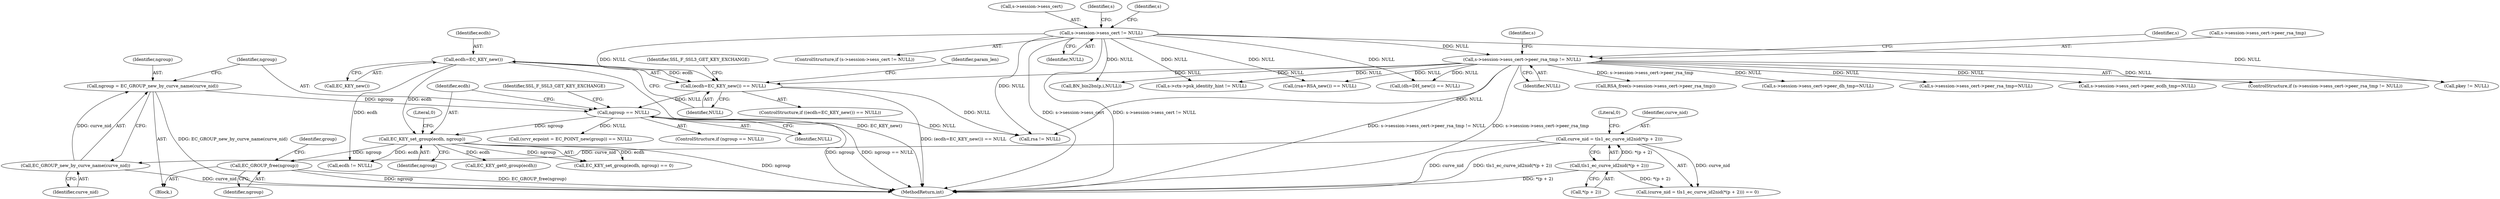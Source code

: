 digraph "0_openssl_ce325c60c74b0fa784f5872404b722e120e5cab0_0@API" {
"1001280" [label="(Call,EC_GROUP_free(ngroup))"];
"1001271" [label="(Call,EC_KEY_set_group(ecdh, ngroup))"];
"1001206" [label="(Call,ecdh=EC_KEY_new())"];
"1001261" [label="(Call,ngroup == NULL)"];
"1001256" [label="(Call,ngroup = EC_GROUP_new_by_curve_name(curve_nid))"];
"1001258" [label="(Call,EC_GROUP_new_by_curve_name(curve_nid))"];
"1001240" [label="(Call,curve_nid = tls1_ec_curve_id2nid(*(p + 2)))"];
"1001242" [label="(Call,tls1_ec_curve_id2nid(*(p + 2)))"];
"1001205" [label="(Call,(ecdh=EC_KEY_new()) == NULL)"];
"1000290" [label="(Call,s->session->sess_cert != NULL)"];
"1000299" [label="(Call,s->session->sess_cert->peer_rsa_tmp != NULL)"];
"1001779" [label="(Call,ecdh != NULL)"];
"1000552" [label="(Call,BN_bin2bn(p,i,NULL))"];
"1000317" [label="(Call,s->session->sess_cert->peer_rsa_tmp=NULL)"];
"1001207" [label="(Identifier,ecdh)"];
"1000291" [label="(Call,s->session->sess_cert)"];
"1000330" [label="(Identifier,s)"];
"1001259" [label="(Identifier,curve_nid)"];
"1001262" [label="(Identifier,ngroup)"];
"1000466" [label="(Call,s->ctx->psk_identity_hint != NULL)"];
"1001204" [label="(ControlStructure,if ((ecdh=EC_KEY_new()) == NULL))"];
"1001205" [label="(Call,(ecdh=EC_KEY_new()) == NULL)"];
"1001273" [label="(Identifier,ngroup)"];
"1001256" [label="(Call,ngroup = EC_GROUP_new_by_curve_name(curve_nid))"];
"1001442" [label="(Call,pkey != NULL)"];
"1001258" [label="(Call,EC_GROUP_new_by_curve_name(curve_nid))"];
"1000369" [label="(Call,s->session->sess_cert->peer_ecdh_tmp=NULL)"];
"1000298" [label="(ControlStructure,if (s->session->sess_cert->peer_rsa_tmp != NULL))"];
"1001216" [label="(Identifier,param_len)"];
"1001284" [label="(Call,EC_KEY_get0_group(ecdh))"];
"1001247" [label="(Literal,0)"];
"1000290" [label="(Call,s->session->sess_cert != NULL)"];
"1001270" [label="(Call,EC_KEY_set_group(ecdh, ngroup) == 0)"];
"1001313" [label="(Call,(srvr_ecpoint = EC_POINT_new(group)) == NULL)"];
"1001260" [label="(ControlStructure,if (ngroup == NULL))"];
"1000296" [label="(Identifier,NULL)"];
"1001790" [label="(MethodReturn,int)"];
"1001263" [label="(Identifier,NULL)"];
"1001240" [label="(Call,curve_nid = tls1_ec_curve_id2nid(*(p + 2)))"];
"1001241" [label="(Identifier,curve_nid)"];
"1001206" [label="(Call,ecdh=EC_KEY_new())"];
"1001209" [label="(Identifier,NULL)"];
"1001272" [label="(Identifier,ecdh)"];
"1000955" [label="(Call,(dh=DH_new()) == NULL)"];
"1001242" [label="(Call,tls1_ec_curve_id2nid(*(p + 2)))"];
"1000289" [label="(ControlStructure,if (s->session->sess_cert != NULL))"];
"1000307" [label="(Identifier,NULL)"];
"1001283" [label="(Identifier,group)"];
"1000799" [label="(Call,(rsa=RSA_new()) == NULL)"];
"1000313" [label="(Identifier,s)"];
"1000303" [label="(Identifier,s)"];
"1000299" [label="(Call,s->session->sess_cert->peer_rsa_tmp != NULL)"];
"1001281" [label="(Identifier,ngroup)"];
"1001266" [label="(Identifier,SSL_F_SSL3_GET_KEY_EXCHANGE)"];
"1001257" [label="(Identifier,ngroup)"];
"1001280" [label="(Call,EC_GROUP_free(ngroup))"];
"1001763" [label="(Call,rsa != NULL)"];
"1000300" [label="(Call,s->session->sess_cert->peer_rsa_tmp)"];
"1001201" [label="(Block,)"];
"1001208" [label="(Call,EC_KEY_new())"];
"1000309" [label="(Call,RSA_free(s->session->sess_cert->peer_rsa_tmp))"];
"1001243" [label="(Call,*(p + 2))"];
"1001212" [label="(Identifier,SSL_F_SSL3_GET_KEY_EXCHANGE)"];
"1001274" [label="(Literal,0)"];
"1000383" [label="(Identifier,s)"];
"1001271" [label="(Call,EC_KEY_set_group(ecdh, ngroup))"];
"1001261" [label="(Call,ngroup == NULL)"];
"1000343" [label="(Call,s->session->sess_cert->peer_dh_tmp=NULL)"];
"1001239" [label="(Call,(curve_nid = tls1_ec_curve_id2nid(*(p + 2))) == 0)"];
"1001280" -> "1001201"  [label="AST: "];
"1001280" -> "1001281"  [label="CFG: "];
"1001281" -> "1001280"  [label="AST: "];
"1001283" -> "1001280"  [label="CFG: "];
"1001280" -> "1001790"  [label="DDG: EC_GROUP_free(ngroup)"];
"1001280" -> "1001790"  [label="DDG: ngroup"];
"1001271" -> "1001280"  [label="DDG: ngroup"];
"1001271" -> "1001270"  [label="AST: "];
"1001271" -> "1001273"  [label="CFG: "];
"1001272" -> "1001271"  [label="AST: "];
"1001273" -> "1001271"  [label="AST: "];
"1001274" -> "1001271"  [label="CFG: "];
"1001271" -> "1001790"  [label="DDG: ngroup"];
"1001271" -> "1001270"  [label="DDG: ecdh"];
"1001271" -> "1001270"  [label="DDG: ngroup"];
"1001206" -> "1001271"  [label="DDG: ecdh"];
"1001261" -> "1001271"  [label="DDG: ngroup"];
"1001271" -> "1001284"  [label="DDG: ecdh"];
"1001271" -> "1001779"  [label="DDG: ecdh"];
"1001206" -> "1001205"  [label="AST: "];
"1001206" -> "1001208"  [label="CFG: "];
"1001207" -> "1001206"  [label="AST: "];
"1001208" -> "1001206"  [label="AST: "];
"1001209" -> "1001206"  [label="CFG: "];
"1001206" -> "1001790"  [label="DDG: EC_KEY_new()"];
"1001206" -> "1001205"  [label="DDG: ecdh"];
"1001206" -> "1001779"  [label="DDG: ecdh"];
"1001261" -> "1001260"  [label="AST: "];
"1001261" -> "1001263"  [label="CFG: "];
"1001262" -> "1001261"  [label="AST: "];
"1001263" -> "1001261"  [label="AST: "];
"1001266" -> "1001261"  [label="CFG: "];
"1001272" -> "1001261"  [label="CFG: "];
"1001261" -> "1001790"  [label="DDG: ngroup"];
"1001261" -> "1001790"  [label="DDG: ngroup == NULL"];
"1001256" -> "1001261"  [label="DDG: ngroup"];
"1001205" -> "1001261"  [label="DDG: NULL"];
"1001261" -> "1001313"  [label="DDG: NULL"];
"1001261" -> "1001763"  [label="DDG: NULL"];
"1001256" -> "1001201"  [label="AST: "];
"1001256" -> "1001258"  [label="CFG: "];
"1001257" -> "1001256"  [label="AST: "];
"1001258" -> "1001256"  [label="AST: "];
"1001262" -> "1001256"  [label="CFG: "];
"1001256" -> "1001790"  [label="DDG: EC_GROUP_new_by_curve_name(curve_nid)"];
"1001258" -> "1001256"  [label="DDG: curve_nid"];
"1001258" -> "1001259"  [label="CFG: "];
"1001259" -> "1001258"  [label="AST: "];
"1001258" -> "1001790"  [label="DDG: curve_nid"];
"1001240" -> "1001258"  [label="DDG: curve_nid"];
"1001240" -> "1001239"  [label="AST: "];
"1001240" -> "1001242"  [label="CFG: "];
"1001241" -> "1001240"  [label="AST: "];
"1001242" -> "1001240"  [label="AST: "];
"1001247" -> "1001240"  [label="CFG: "];
"1001240" -> "1001790"  [label="DDG: curve_nid"];
"1001240" -> "1001790"  [label="DDG: tls1_ec_curve_id2nid(*(p + 2))"];
"1001240" -> "1001239"  [label="DDG: curve_nid"];
"1001242" -> "1001240"  [label="DDG: *(p + 2)"];
"1001242" -> "1001243"  [label="CFG: "];
"1001243" -> "1001242"  [label="AST: "];
"1001242" -> "1001790"  [label="DDG: *(p + 2)"];
"1001242" -> "1001239"  [label="DDG: *(p + 2)"];
"1001205" -> "1001204"  [label="AST: "];
"1001205" -> "1001209"  [label="CFG: "];
"1001209" -> "1001205"  [label="AST: "];
"1001212" -> "1001205"  [label="CFG: "];
"1001216" -> "1001205"  [label="CFG: "];
"1001205" -> "1001790"  [label="DDG: (ecdh=EC_KEY_new()) == NULL"];
"1000290" -> "1001205"  [label="DDG: NULL"];
"1000299" -> "1001205"  [label="DDG: NULL"];
"1001205" -> "1001763"  [label="DDG: NULL"];
"1000290" -> "1000289"  [label="AST: "];
"1000290" -> "1000296"  [label="CFG: "];
"1000291" -> "1000290"  [label="AST: "];
"1000296" -> "1000290"  [label="AST: "];
"1000303" -> "1000290"  [label="CFG: "];
"1000383" -> "1000290"  [label="CFG: "];
"1000290" -> "1001790"  [label="DDG: s->session->sess_cert"];
"1000290" -> "1001790"  [label="DDG: s->session->sess_cert != NULL"];
"1000290" -> "1000299"  [label="DDG: NULL"];
"1000290" -> "1000466"  [label="DDG: NULL"];
"1000290" -> "1000552"  [label="DDG: NULL"];
"1000290" -> "1000799"  [label="DDG: NULL"];
"1000290" -> "1000955"  [label="DDG: NULL"];
"1000290" -> "1001442"  [label="DDG: NULL"];
"1000290" -> "1001763"  [label="DDG: NULL"];
"1000299" -> "1000298"  [label="AST: "];
"1000299" -> "1000307"  [label="CFG: "];
"1000300" -> "1000299"  [label="AST: "];
"1000307" -> "1000299"  [label="AST: "];
"1000313" -> "1000299"  [label="CFG: "];
"1000330" -> "1000299"  [label="CFG: "];
"1000299" -> "1001790"  [label="DDG: s->session->sess_cert->peer_rsa_tmp != NULL"];
"1000299" -> "1001790"  [label="DDG: s->session->sess_cert->peer_rsa_tmp"];
"1000299" -> "1000309"  [label="DDG: s->session->sess_cert->peer_rsa_tmp"];
"1000299" -> "1000317"  [label="DDG: NULL"];
"1000299" -> "1000343"  [label="DDG: NULL"];
"1000299" -> "1000369"  [label="DDG: NULL"];
"1000299" -> "1000466"  [label="DDG: NULL"];
"1000299" -> "1000552"  [label="DDG: NULL"];
"1000299" -> "1000799"  [label="DDG: NULL"];
"1000299" -> "1000955"  [label="DDG: NULL"];
"1000299" -> "1001442"  [label="DDG: NULL"];
"1000299" -> "1001763"  [label="DDG: NULL"];
}
